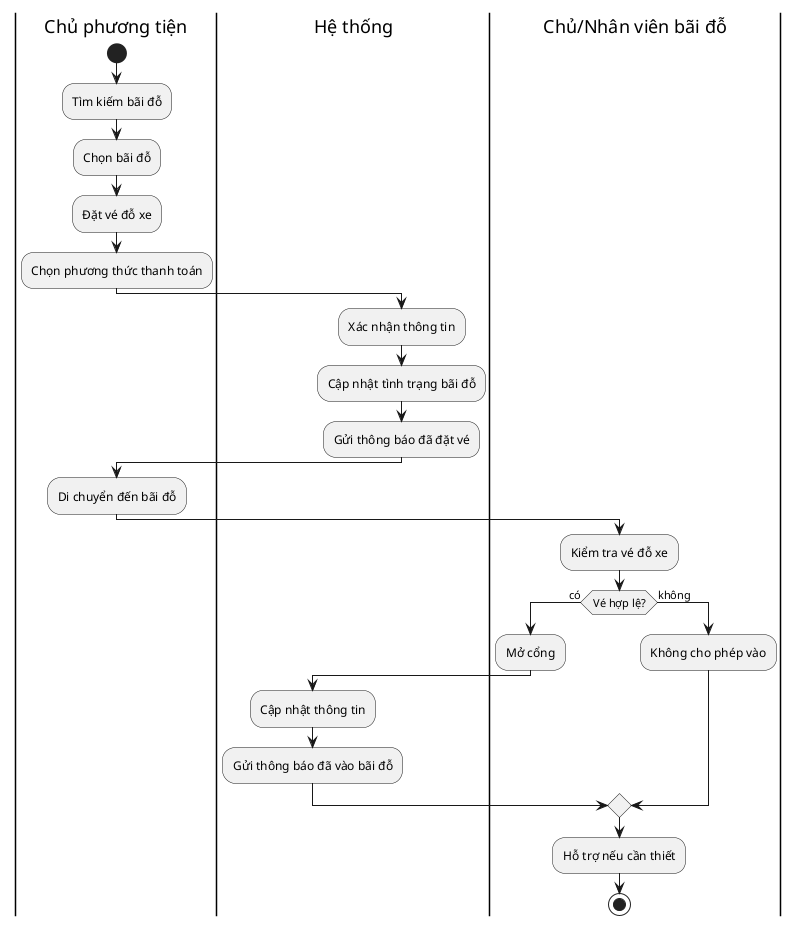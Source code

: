 @startuml parking
|Chủ phương tiện|
start
:Tìm kiếm bãi đỗ;
:Chọn bãi đỗ;
:Đặt vé đỗ xe;
:Chọn phương thức thanh toán;

|Hệ thống|
:Xác nhận thông tin;
:Cập nhật tình trạng bãi đỗ;
:Gửi thông báo đã đặt vé;

|Chủ phương tiện|
:Di chuyển đến bãi đỗ;

|Chủ/Nhân viên bãi đỗ|
:Kiểm tra vé đỗ xe;
if (Vé hợp lệ?) then (có)
  :Mở cổng;
  |Hệ thống|
  :Cập nhật thông tin;
  :Gửi thông báo đã vào bãi đỗ;
else (không)
  |Chủ/Nhân viên bãi đỗ|
  :Không cho phép vào;
endif

:Hỗ trợ nếu cần thiết;

stop
@enduml